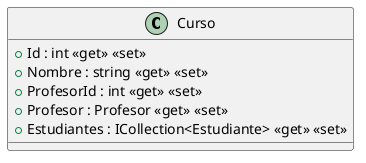 @startuml
class Curso {
    + Id : int <<get>> <<set>>
    + Nombre : string <<get>> <<set>>
    + ProfesorId : int <<get>> <<set>>
    + Profesor : Profesor <<get>> <<set>>
    + Estudiantes : ICollection<Estudiante> <<get>> <<set>>
}
@enduml
